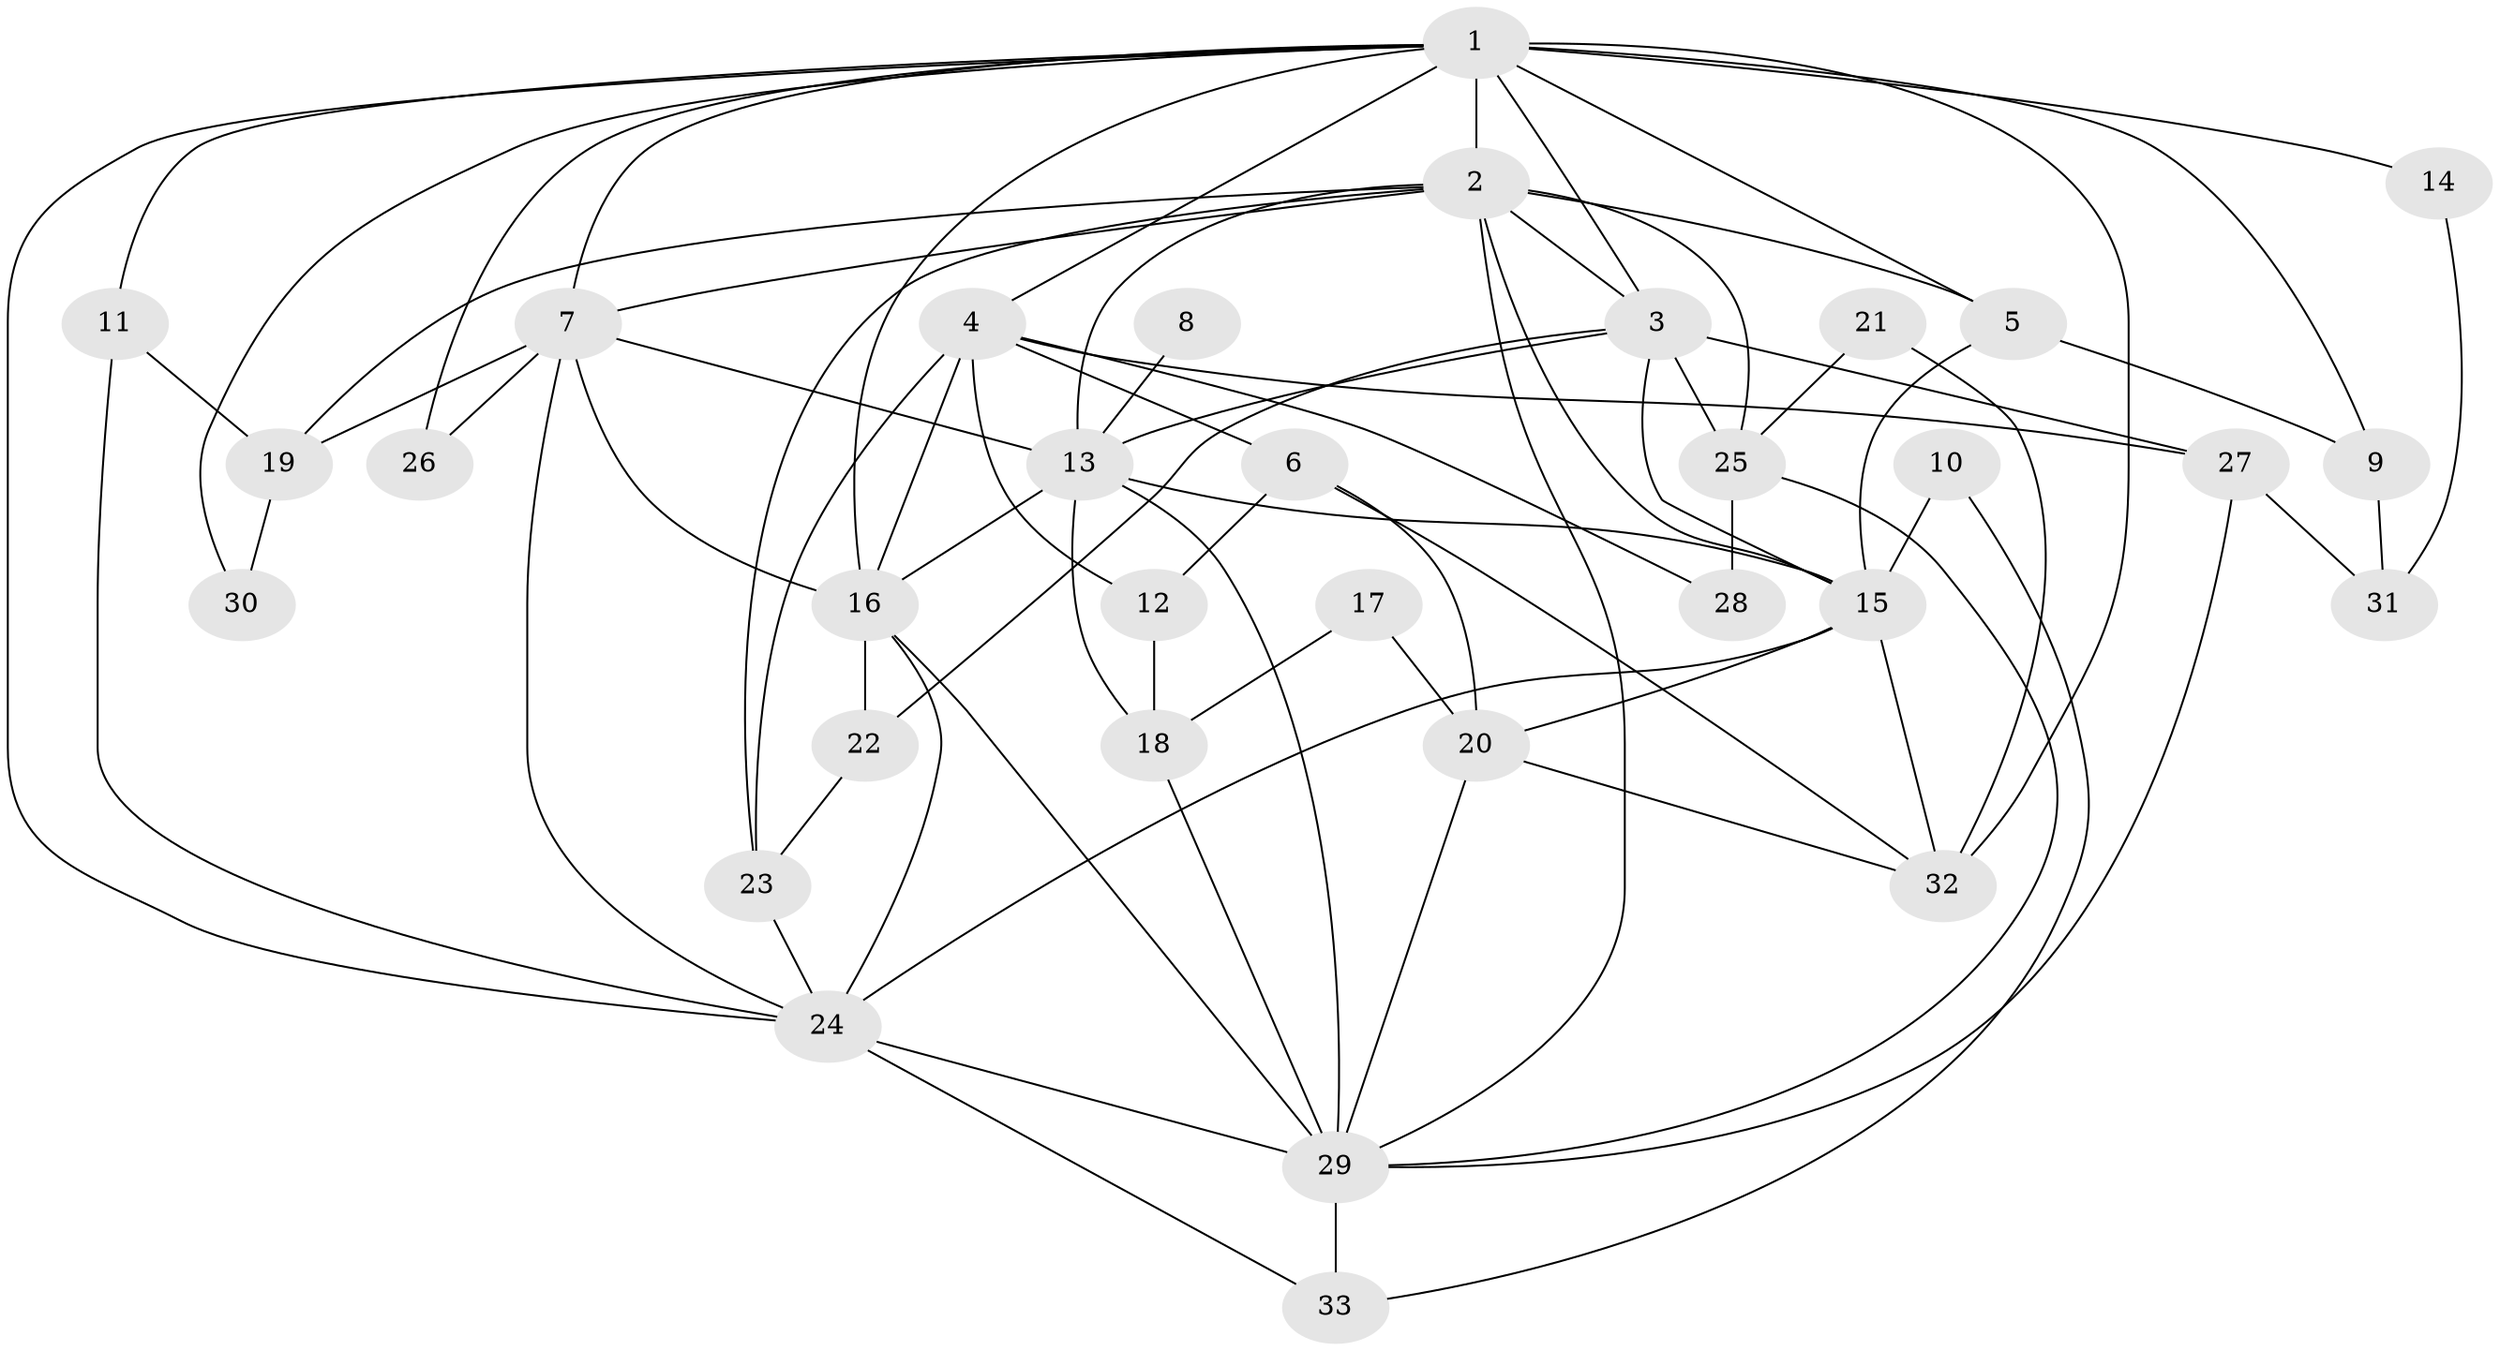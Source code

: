 // original degree distribution, {6: 0.1076923076923077, 4: 0.23076923076923078, 3: 0.2923076923076923, 7: 0.06153846153846154, 2: 0.15384615384615385, 5: 0.13846153846153847, 8: 0.015384615384615385}
// Generated by graph-tools (version 1.1) at 2025/36/03/09/25 02:36:20]
// undirected, 33 vertices, 78 edges
graph export_dot {
graph [start="1"]
  node [color=gray90,style=filled];
  1;
  2;
  3;
  4;
  5;
  6;
  7;
  8;
  9;
  10;
  11;
  12;
  13;
  14;
  15;
  16;
  17;
  18;
  19;
  20;
  21;
  22;
  23;
  24;
  25;
  26;
  27;
  28;
  29;
  30;
  31;
  32;
  33;
  1 -- 2 [weight=3.0];
  1 -- 3 [weight=1.0];
  1 -- 4 [weight=1.0];
  1 -- 5 [weight=1.0];
  1 -- 7 [weight=1.0];
  1 -- 9 [weight=2.0];
  1 -- 11 [weight=1.0];
  1 -- 14 [weight=1.0];
  1 -- 16 [weight=1.0];
  1 -- 24 [weight=1.0];
  1 -- 26 [weight=1.0];
  1 -- 30 [weight=1.0];
  1 -- 32 [weight=2.0];
  2 -- 3 [weight=1.0];
  2 -- 5 [weight=1.0];
  2 -- 7 [weight=1.0];
  2 -- 13 [weight=1.0];
  2 -- 15 [weight=3.0];
  2 -- 19 [weight=1.0];
  2 -- 23 [weight=2.0];
  2 -- 25 [weight=1.0];
  2 -- 29 [weight=2.0];
  3 -- 13 [weight=2.0];
  3 -- 15 [weight=1.0];
  3 -- 22 [weight=2.0];
  3 -- 25 [weight=1.0];
  3 -- 27 [weight=1.0];
  4 -- 6 [weight=1.0];
  4 -- 12 [weight=2.0];
  4 -- 16 [weight=1.0];
  4 -- 23 [weight=1.0];
  4 -- 27 [weight=1.0];
  4 -- 28 [weight=1.0];
  5 -- 9 [weight=1.0];
  5 -- 15 [weight=1.0];
  6 -- 12 [weight=1.0];
  6 -- 20 [weight=1.0];
  6 -- 32 [weight=1.0];
  7 -- 13 [weight=1.0];
  7 -- 16 [weight=1.0];
  7 -- 19 [weight=1.0];
  7 -- 24 [weight=1.0];
  7 -- 26 [weight=1.0];
  8 -- 13 [weight=2.0];
  9 -- 31 [weight=1.0];
  10 -- 15 [weight=1.0];
  10 -- 33 [weight=1.0];
  11 -- 19 [weight=1.0];
  11 -- 24 [weight=1.0];
  12 -- 18 [weight=1.0];
  13 -- 15 [weight=1.0];
  13 -- 16 [weight=1.0];
  13 -- 18 [weight=2.0];
  13 -- 29 [weight=1.0];
  14 -- 31 [weight=1.0];
  15 -- 20 [weight=1.0];
  15 -- 24 [weight=1.0];
  15 -- 32 [weight=1.0];
  16 -- 22 [weight=1.0];
  16 -- 24 [weight=1.0];
  16 -- 29 [weight=3.0];
  17 -- 18 [weight=1.0];
  17 -- 20 [weight=1.0];
  18 -- 29 [weight=1.0];
  19 -- 30 [weight=1.0];
  20 -- 29 [weight=1.0];
  20 -- 32 [weight=1.0];
  21 -- 25 [weight=1.0];
  21 -- 32 [weight=1.0];
  22 -- 23 [weight=1.0];
  23 -- 24 [weight=1.0];
  24 -- 29 [weight=1.0];
  24 -- 33 [weight=1.0];
  25 -- 28 [weight=1.0];
  25 -- 29 [weight=1.0];
  27 -- 29 [weight=1.0];
  27 -- 31 [weight=1.0];
  29 -- 33 [weight=1.0];
}
